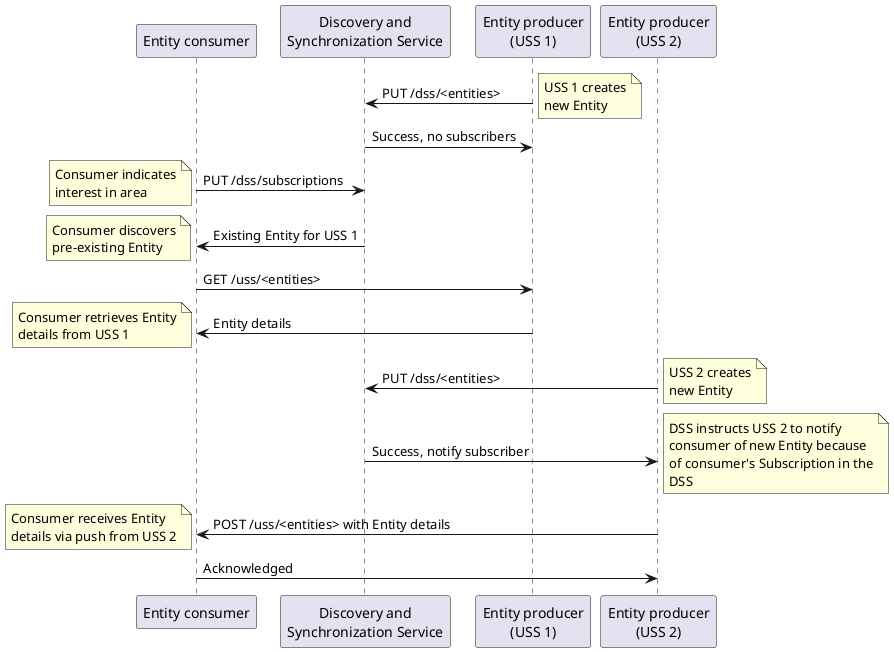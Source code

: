 'To render with PlantUML:
'  java -jar plantuml.jar -o generated subscriptions.puml
@startuml
participant "Entity consumer" as EC
participant "Discovery and\nSynchronization Service" as DSS
participant "Entity producer\n(USS 1)" as EP1
participant "Entity producer\n(USS 2)" as EP2
EP1 -> DSS : PUT /dss/<entities>
note right: USS 1 creates\nnew Entity
DSS -> EP1 : Success, no subscribers
EC -> DSS : PUT /dss/subscriptions
note left: Consumer indicates\ninterest in area
DSS -> EC : Existing Entity for USS 1
note left: Consumer discovers\npre-existing Entity
EC -> EP1 : GET /uss/<entities>
EP1 -> EC : Entity details
note left: Consumer retrieves Entity\ndetails from USS 1
EP2 -> DSS : PUT /dss/<entities>
note right: USS 2 creates\nnew Entity
DSS -> EP2 : Success, notify subscriber
note right: DSS instructs USS 2 to notify\nconsumer of new Entity because\nof consumer's Subscription in the\nDSS
EP2 -> EC : POST /uss/<entities> with Entity details
note left: Consumer receives Entity\ndetails via push from USS 2
EC -> EP2 : Acknowledged
@enduml
